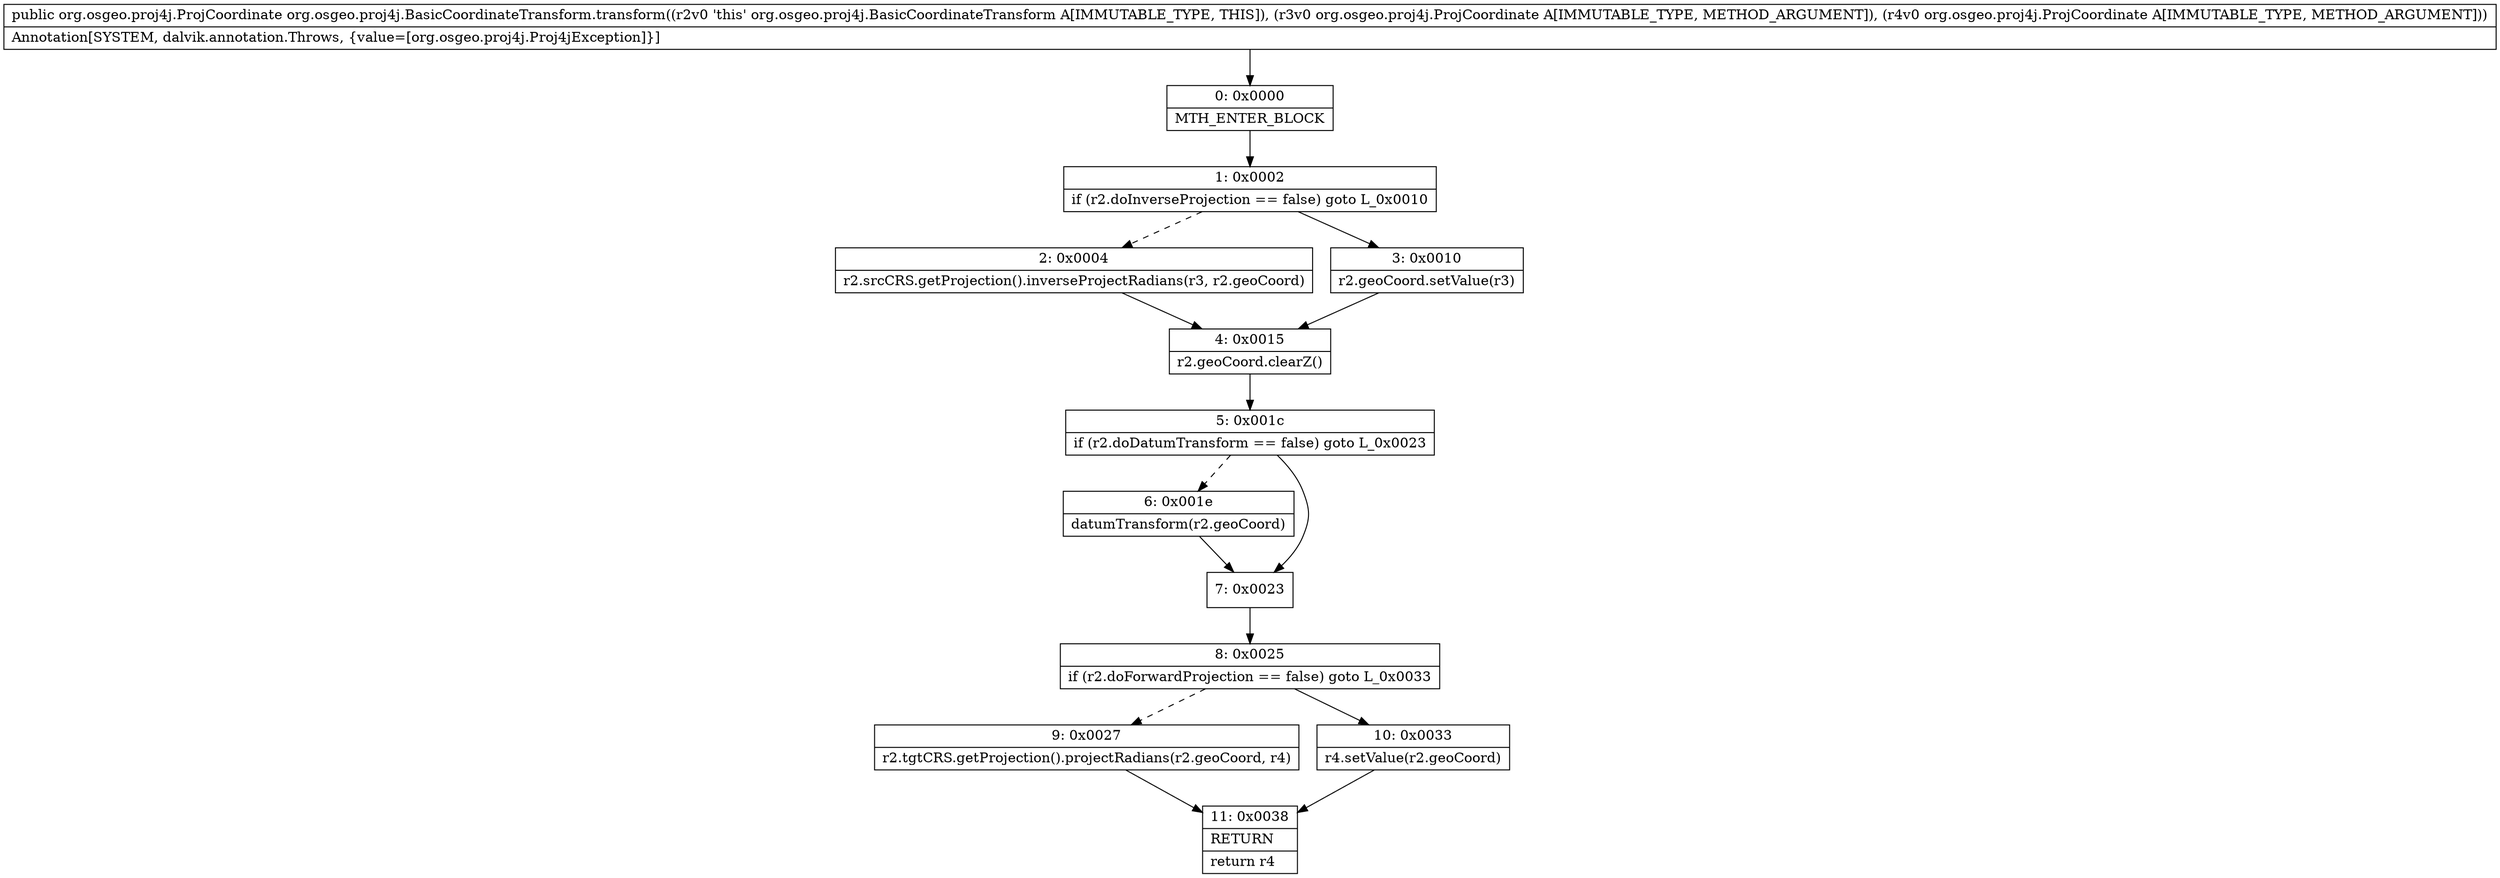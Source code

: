 digraph "CFG fororg.osgeo.proj4j.BasicCoordinateTransform.transform(Lorg\/osgeo\/proj4j\/ProjCoordinate;Lorg\/osgeo\/proj4j\/ProjCoordinate;)Lorg\/osgeo\/proj4j\/ProjCoordinate;" {
Node_0 [shape=record,label="{0\:\ 0x0000|MTH_ENTER_BLOCK\l}"];
Node_1 [shape=record,label="{1\:\ 0x0002|if (r2.doInverseProjection == false) goto L_0x0010\l}"];
Node_2 [shape=record,label="{2\:\ 0x0004|r2.srcCRS.getProjection().inverseProjectRadians(r3, r2.geoCoord)\l}"];
Node_3 [shape=record,label="{3\:\ 0x0010|r2.geoCoord.setValue(r3)\l}"];
Node_4 [shape=record,label="{4\:\ 0x0015|r2.geoCoord.clearZ()\l}"];
Node_5 [shape=record,label="{5\:\ 0x001c|if (r2.doDatumTransform == false) goto L_0x0023\l}"];
Node_6 [shape=record,label="{6\:\ 0x001e|datumTransform(r2.geoCoord)\l}"];
Node_7 [shape=record,label="{7\:\ 0x0023}"];
Node_8 [shape=record,label="{8\:\ 0x0025|if (r2.doForwardProjection == false) goto L_0x0033\l}"];
Node_9 [shape=record,label="{9\:\ 0x0027|r2.tgtCRS.getProjection().projectRadians(r2.geoCoord, r4)\l}"];
Node_10 [shape=record,label="{10\:\ 0x0033|r4.setValue(r2.geoCoord)\l}"];
Node_11 [shape=record,label="{11\:\ 0x0038|RETURN\l|return r4\l}"];
MethodNode[shape=record,label="{public org.osgeo.proj4j.ProjCoordinate org.osgeo.proj4j.BasicCoordinateTransform.transform((r2v0 'this' org.osgeo.proj4j.BasicCoordinateTransform A[IMMUTABLE_TYPE, THIS]), (r3v0 org.osgeo.proj4j.ProjCoordinate A[IMMUTABLE_TYPE, METHOD_ARGUMENT]), (r4v0 org.osgeo.proj4j.ProjCoordinate A[IMMUTABLE_TYPE, METHOD_ARGUMENT]))  | Annotation[SYSTEM, dalvik.annotation.Throws, \{value=[org.osgeo.proj4j.Proj4jException]\}]\l}"];
MethodNode -> Node_0;
Node_0 -> Node_1;
Node_1 -> Node_2[style=dashed];
Node_1 -> Node_3;
Node_2 -> Node_4;
Node_3 -> Node_4;
Node_4 -> Node_5;
Node_5 -> Node_6[style=dashed];
Node_5 -> Node_7;
Node_6 -> Node_7;
Node_7 -> Node_8;
Node_8 -> Node_9[style=dashed];
Node_8 -> Node_10;
Node_9 -> Node_11;
Node_10 -> Node_11;
}

